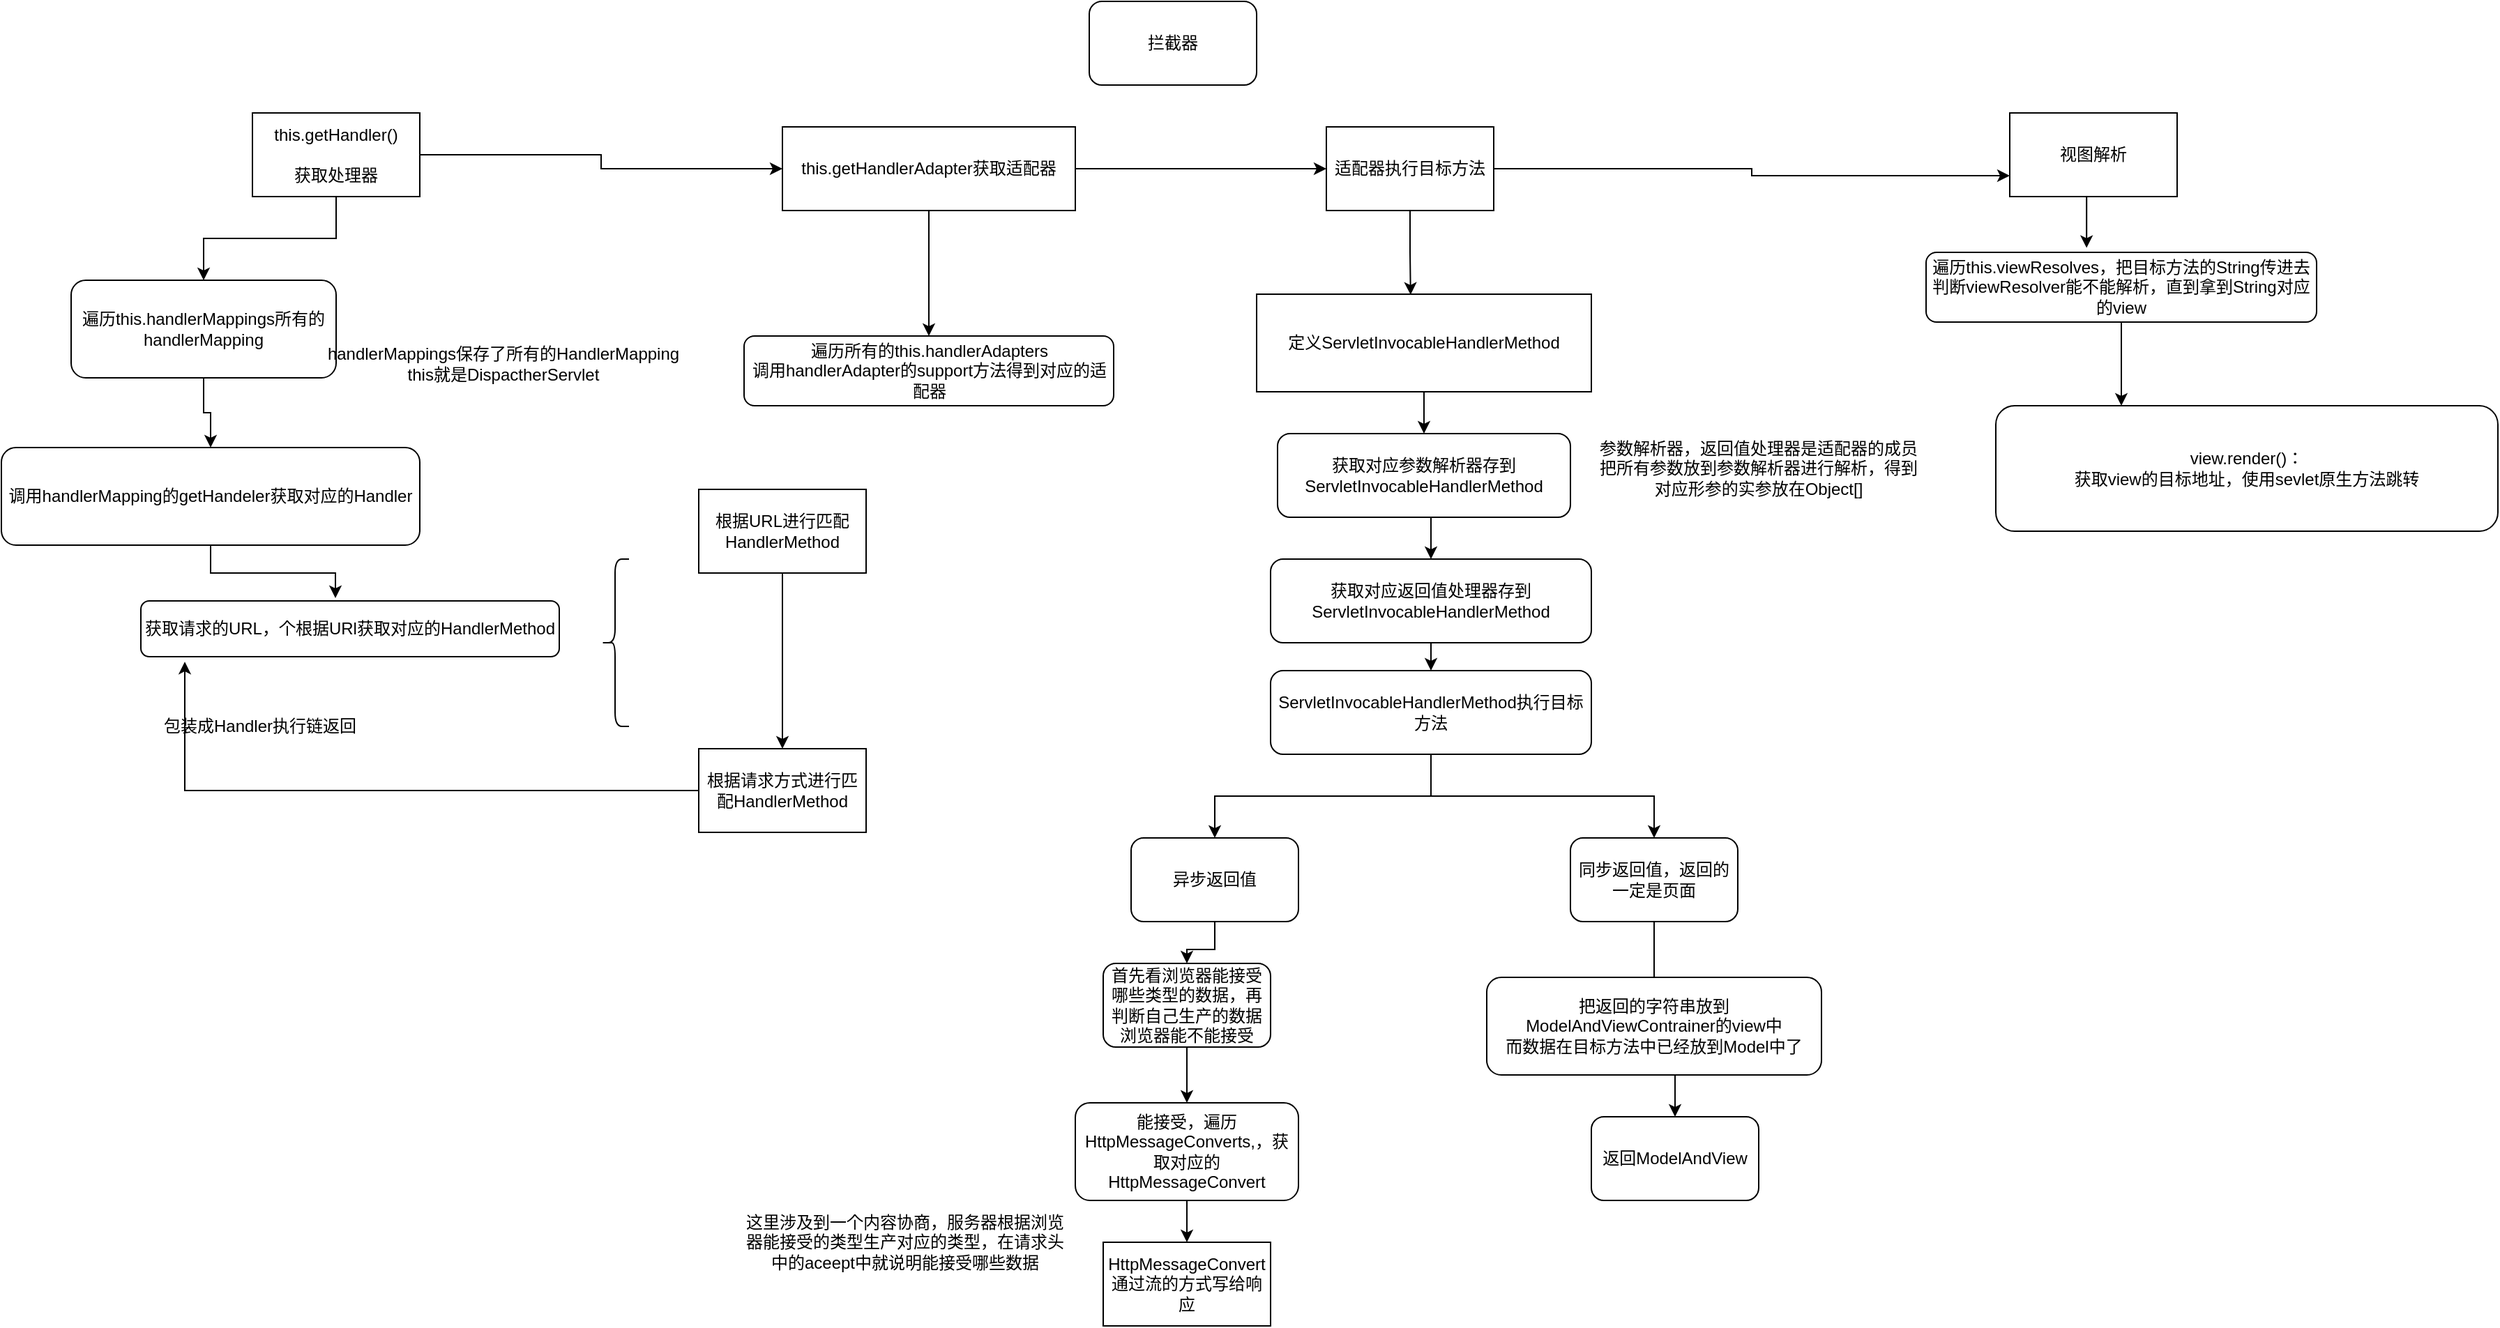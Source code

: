 <mxfile version="13.9.9" type="device"><diagram id="KO6LcrqSBqhTjagkmQ5d" name="第 1 页"><mxGraphModel dx="2107" dy="2156" grid="1" gridSize="10" guides="1" tooltips="1" connect="1" arrows="1" fold="1" page="1" pageScale="1" pageWidth="827" pageHeight="1169" math="0" shadow="0"><root><mxCell id="0"/><mxCell id="1" parent="0"/><mxCell id="ib6_ezWL6Q0HYlXvdfqZ-12" style="edgeStyle=orthogonalEdgeStyle;rounded=0;orthogonalLoop=1;jettySize=auto;html=1;entryX=0.5;entryY=0;entryDx=0;entryDy=0;" edge="1" parent="1" source="ib6_ezWL6Q0HYlXvdfqZ-1" target="ib6_ezWL6Q0HYlXvdfqZ-2"><mxGeometry relative="1" as="geometry"/></mxCell><mxCell id="ib6_ezWL6Q0HYlXvdfqZ-29" style="edgeStyle=orthogonalEdgeStyle;rounded=0;orthogonalLoop=1;jettySize=auto;html=1;entryX=0;entryY=0.5;entryDx=0;entryDy=0;" edge="1" parent="1" source="ib6_ezWL6Q0HYlXvdfqZ-1" target="ib6_ezWL6Q0HYlXvdfqZ-24"><mxGeometry relative="1" as="geometry"/></mxCell><mxCell id="ib6_ezWL6Q0HYlXvdfqZ-1" value="this.getHandler()&lt;br&gt;&lt;br&gt;获取处理器" style="rounded=0;whiteSpace=wrap;html=1;" vertex="1" parent="1"><mxGeometry x="320" y="-1040" width="120" height="60" as="geometry"/></mxCell><mxCell id="ib6_ezWL6Q0HYlXvdfqZ-10" style="edgeStyle=orthogonalEdgeStyle;rounded=0;orthogonalLoop=1;jettySize=auto;html=1;" edge="1" parent="1" source="ib6_ezWL6Q0HYlXvdfqZ-2" target="ib6_ezWL6Q0HYlXvdfqZ-7"><mxGeometry relative="1" as="geometry"/></mxCell><mxCell id="ib6_ezWL6Q0HYlXvdfqZ-2" value="遍历this.handlerMappings所有的handlerMapping" style="rounded=1;whiteSpace=wrap;html=1;" vertex="1" parent="1"><mxGeometry x="190" y="-920" width="190" height="70" as="geometry"/></mxCell><mxCell id="ib6_ezWL6Q0HYlXvdfqZ-5" value="handlerMappings保存了所有的HandlerMapping&lt;br&gt;this就是DispactherServlet" style="text;html=1;strokeColor=none;fillColor=none;align=center;verticalAlign=middle;whiteSpace=wrap;rounded=0;" vertex="1" parent="1"><mxGeometry x="370" y="-890" width="260" height="60" as="geometry"/></mxCell><mxCell id="ib6_ezWL6Q0HYlXvdfqZ-14" style="edgeStyle=orthogonalEdgeStyle;rounded=0;orthogonalLoop=1;jettySize=auto;html=1;entryX=0.465;entryY=-0.05;entryDx=0;entryDy=0;entryPerimeter=0;" edge="1" parent="1" source="ib6_ezWL6Q0HYlXvdfqZ-7" target="ib6_ezWL6Q0HYlXvdfqZ-13"><mxGeometry relative="1" as="geometry"/></mxCell><mxCell id="ib6_ezWL6Q0HYlXvdfqZ-7" value="&lt;span&gt;调用handlerMapping的getHandeler获取对应的Handler&lt;/span&gt;" style="rounded=1;whiteSpace=wrap;html=1;" vertex="1" parent="1"><mxGeometry x="140" y="-800" width="300" height="70" as="geometry"/></mxCell><mxCell id="ib6_ezWL6Q0HYlXvdfqZ-13" value="获取请求的URL，个根据URl获取对应的HandlerMethod" style="rounded=1;whiteSpace=wrap;html=1;" vertex="1" parent="1"><mxGeometry x="240" y="-690" width="300" height="40" as="geometry"/></mxCell><mxCell id="ib6_ezWL6Q0HYlXvdfqZ-17" style="edgeStyle=orthogonalEdgeStyle;rounded=0;orthogonalLoop=1;jettySize=auto;html=1;entryX=0.5;entryY=0;entryDx=0;entryDy=0;" edge="1" parent="1" source="ib6_ezWL6Q0HYlXvdfqZ-15" target="ib6_ezWL6Q0HYlXvdfqZ-16"><mxGeometry relative="1" as="geometry"/></mxCell><mxCell id="ib6_ezWL6Q0HYlXvdfqZ-15" value="根据URL进行匹配HandlerMethod" style="rounded=0;whiteSpace=wrap;html=1;" vertex="1" parent="1"><mxGeometry x="640" y="-770" width="120" height="60" as="geometry"/></mxCell><mxCell id="ib6_ezWL6Q0HYlXvdfqZ-22" style="edgeStyle=orthogonalEdgeStyle;rounded=0;orthogonalLoop=1;jettySize=auto;html=1;entryX=0.105;entryY=1.09;entryDx=0;entryDy=0;entryPerimeter=0;" edge="1" parent="1" source="ib6_ezWL6Q0HYlXvdfqZ-16" target="ib6_ezWL6Q0HYlXvdfqZ-13"><mxGeometry relative="1" as="geometry"/></mxCell><mxCell id="ib6_ezWL6Q0HYlXvdfqZ-16" value="根据请求方式进行匹配HandlerMethod" style="rounded=0;whiteSpace=wrap;html=1;" vertex="1" parent="1"><mxGeometry x="640" y="-584" width="120" height="60" as="geometry"/></mxCell><mxCell id="ib6_ezWL6Q0HYlXvdfqZ-23" value="包装成Handler执行链返回" style="text;html=1;align=center;verticalAlign=middle;resizable=0;points=[];autosize=1;" vertex="1" parent="1"><mxGeometry x="250" y="-610" width="150" height="20" as="geometry"/></mxCell><mxCell id="ib6_ezWL6Q0HYlXvdfqZ-26" style="edgeStyle=orthogonalEdgeStyle;rounded=0;orthogonalLoop=1;jettySize=auto;html=1;" edge="1" parent="1" source="ib6_ezWL6Q0HYlXvdfqZ-24" target="ib6_ezWL6Q0HYlXvdfqZ-25"><mxGeometry relative="1" as="geometry"/></mxCell><mxCell id="ib6_ezWL6Q0HYlXvdfqZ-30" style="edgeStyle=orthogonalEdgeStyle;rounded=0;orthogonalLoop=1;jettySize=auto;html=1;entryX=0;entryY=0.5;entryDx=0;entryDy=0;" edge="1" parent="1" source="ib6_ezWL6Q0HYlXvdfqZ-24" target="ib6_ezWL6Q0HYlXvdfqZ-28"><mxGeometry relative="1" as="geometry"/></mxCell><mxCell id="ib6_ezWL6Q0HYlXvdfqZ-24" value="this.getHandlerAdapter获取适配器" style="rounded=0;whiteSpace=wrap;html=1;" vertex="1" parent="1"><mxGeometry x="700" y="-1030" width="210" height="60" as="geometry"/></mxCell><mxCell id="ib6_ezWL6Q0HYlXvdfqZ-25" value="遍历所有的this.handlerAdapters&lt;br&gt;调用handlerAdapter的support方法得到对应的适配器" style="rounded=1;whiteSpace=wrap;html=1;" vertex="1" parent="1"><mxGeometry x="672.5" y="-880" width="265" height="50" as="geometry"/></mxCell><mxCell id="ib6_ezWL6Q0HYlXvdfqZ-32" style="edgeStyle=orthogonalEdgeStyle;rounded=0;orthogonalLoop=1;jettySize=auto;html=1;entryX=0.46;entryY=0.006;entryDx=0;entryDy=0;entryPerimeter=0;" edge="1" parent="1" source="ib6_ezWL6Q0HYlXvdfqZ-28" target="ib6_ezWL6Q0HYlXvdfqZ-31"><mxGeometry relative="1" as="geometry"/></mxCell><mxCell id="ib6_ezWL6Q0HYlXvdfqZ-52" style="edgeStyle=orthogonalEdgeStyle;rounded=0;orthogonalLoop=1;jettySize=auto;html=1;exitX=1;exitY=0.5;exitDx=0;exitDy=0;entryX=0;entryY=0.75;entryDx=0;entryDy=0;" edge="1" parent="1" source="ib6_ezWL6Q0HYlXvdfqZ-28" target="ib6_ezWL6Q0HYlXvdfqZ-51"><mxGeometry relative="1" as="geometry"/></mxCell><mxCell id="ib6_ezWL6Q0HYlXvdfqZ-28" value="&lt;span&gt;适配器执行目标方法&lt;/span&gt;" style="rounded=0;whiteSpace=wrap;html=1;" vertex="1" parent="1"><mxGeometry x="1090" y="-1030" width="120" height="60" as="geometry"/></mxCell><mxCell id="ib6_ezWL6Q0HYlXvdfqZ-36" style="edgeStyle=orthogonalEdgeStyle;rounded=0;orthogonalLoop=1;jettySize=auto;html=1;exitX=0.5;exitY=1;exitDx=0;exitDy=0;entryX=0.5;entryY=0;entryDx=0;entryDy=0;" edge="1" parent="1" source="ib6_ezWL6Q0HYlXvdfqZ-31" target="ib6_ezWL6Q0HYlXvdfqZ-34"><mxGeometry relative="1" as="geometry"/></mxCell><mxCell id="ib6_ezWL6Q0HYlXvdfqZ-31" value="定义ServletInvocableHandlerMethod" style="rounded=0;whiteSpace=wrap;html=1;" vertex="1" parent="1"><mxGeometry x="1040" y="-910" width="240" height="70" as="geometry"/></mxCell><mxCell id="ib6_ezWL6Q0HYlXvdfqZ-38" style="edgeStyle=orthogonalEdgeStyle;rounded=0;orthogonalLoop=1;jettySize=auto;html=1;exitX=0.5;exitY=1;exitDx=0;exitDy=0;entryX=0.5;entryY=0;entryDx=0;entryDy=0;" edge="1" parent="1" source="ib6_ezWL6Q0HYlXvdfqZ-33" target="ib6_ezWL6Q0HYlXvdfqZ-35"><mxGeometry relative="1" as="geometry"/></mxCell><mxCell id="ib6_ezWL6Q0HYlXvdfqZ-33" value="获取对应返回值处理器存到ServletInvocableHandlerMethod" style="rounded=1;whiteSpace=wrap;html=1;" vertex="1" parent="1"><mxGeometry x="1050" y="-720" width="230" height="60" as="geometry"/></mxCell><mxCell id="ib6_ezWL6Q0HYlXvdfqZ-37" style="edgeStyle=orthogonalEdgeStyle;rounded=0;orthogonalLoop=1;jettySize=auto;html=1;exitX=0.5;exitY=1;exitDx=0;exitDy=0;entryX=0.5;entryY=0;entryDx=0;entryDy=0;" edge="1" parent="1" source="ib6_ezWL6Q0HYlXvdfqZ-34" target="ib6_ezWL6Q0HYlXvdfqZ-33"><mxGeometry relative="1" as="geometry"/></mxCell><mxCell id="ib6_ezWL6Q0HYlXvdfqZ-34" value="获取对应参数解析器存到ServletInvocableHandlerMethod" style="rounded=1;whiteSpace=wrap;html=1;" vertex="1" parent="1"><mxGeometry x="1055" y="-810" width="210" height="60" as="geometry"/></mxCell><mxCell id="ib6_ezWL6Q0HYlXvdfqZ-42" style="edgeStyle=orthogonalEdgeStyle;rounded=0;orthogonalLoop=1;jettySize=auto;html=1;" edge="1" parent="1" source="ib6_ezWL6Q0HYlXvdfqZ-35" target="ib6_ezWL6Q0HYlXvdfqZ-40"><mxGeometry relative="1" as="geometry"/></mxCell><mxCell id="ib6_ezWL6Q0HYlXvdfqZ-43" style="edgeStyle=orthogonalEdgeStyle;rounded=0;orthogonalLoop=1;jettySize=auto;html=1;" edge="1" parent="1" source="ib6_ezWL6Q0HYlXvdfqZ-35" target="ib6_ezWL6Q0HYlXvdfqZ-41"><mxGeometry relative="1" as="geometry"/></mxCell><mxCell id="ib6_ezWL6Q0HYlXvdfqZ-35" value="ServletInvocableHandlerMethod执行目标方法" style="rounded=1;whiteSpace=wrap;html=1;" vertex="1" parent="1"><mxGeometry x="1050" y="-640" width="230" height="60" as="geometry"/></mxCell><mxCell id="ib6_ezWL6Q0HYlXvdfqZ-39" value="参数解析器，返回值处理器是适配器的成员&lt;br&gt;把所有参数放到参数解析器进行解析，得到对应形参的实参放在Object[]" style="text;html=1;strokeColor=none;fillColor=none;align=center;verticalAlign=middle;whiteSpace=wrap;rounded=0;" vertex="1" parent="1"><mxGeometry x="1280" y="-810" width="240" height="50" as="geometry"/></mxCell><mxCell id="ib6_ezWL6Q0HYlXvdfqZ-46" style="edgeStyle=orthogonalEdgeStyle;rounded=0;orthogonalLoop=1;jettySize=auto;html=1;" edge="1" parent="1" source="ib6_ezWL6Q0HYlXvdfqZ-40" target="ib6_ezWL6Q0HYlXvdfqZ-45"><mxGeometry relative="1" as="geometry"/></mxCell><mxCell id="ib6_ezWL6Q0HYlXvdfqZ-40" value="异步返回值" style="rounded=1;whiteSpace=wrap;html=1;" vertex="1" parent="1"><mxGeometry x="950" y="-520" width="120" height="60" as="geometry"/></mxCell><mxCell id="ib6_ezWL6Q0HYlXvdfqZ-48" style="edgeStyle=orthogonalEdgeStyle;rounded=0;orthogonalLoop=1;jettySize=auto;html=1;exitX=0.5;exitY=1;exitDx=0;exitDy=0;entryX=0.5;entryY=0;entryDx=0;entryDy=0;" edge="1" parent="1" source="ib6_ezWL6Q0HYlXvdfqZ-41"><mxGeometry relative="1" as="geometry"><mxPoint x="1325" y="-380" as="targetPoint"/></mxGeometry></mxCell><mxCell id="ib6_ezWL6Q0HYlXvdfqZ-41" value="同步返回值，返回的一定是页面" style="rounded=1;whiteSpace=wrap;html=1;" vertex="1" parent="1"><mxGeometry x="1265" y="-520" width="120" height="60" as="geometry"/></mxCell><mxCell id="ib6_ezWL6Q0HYlXvdfqZ-75" style="edgeStyle=orthogonalEdgeStyle;rounded=0;orthogonalLoop=1;jettySize=auto;html=1;exitX=0.5;exitY=1;exitDx=0;exitDy=0;" edge="1" parent="1" source="ib6_ezWL6Q0HYlXvdfqZ-45" target="ib6_ezWL6Q0HYlXvdfqZ-73"><mxGeometry relative="1" as="geometry"/></mxCell><mxCell id="ib6_ezWL6Q0HYlXvdfqZ-45" value="首先看浏览器能接受哪些类型的数据，再判断自己生产的数据浏览器能不能接受" style="rounded=1;whiteSpace=wrap;html=1;" vertex="1" parent="1"><mxGeometry x="930" y="-430" width="120" height="60" as="geometry"/></mxCell><mxCell id="ib6_ezWL6Q0HYlXvdfqZ-49" value="&lt;span&gt;这里涉及到一个内容协商，服务器根据浏览器能接受的类型生产对应的类型，在请求头中的aceept中就说明能接受哪些数据&lt;/span&gt;" style="text;html=1;strokeColor=none;fillColor=none;align=center;verticalAlign=middle;whiteSpace=wrap;rounded=0;" vertex="1" parent="1"><mxGeometry x="672.5" y="-270" width="230" height="80" as="geometry"/></mxCell><mxCell id="ib6_ezWL6Q0HYlXvdfqZ-50" value="拦截器" style="rounded=1;whiteSpace=wrap;html=1;" vertex="1" parent="1"><mxGeometry x="920" y="-1120" width="120" height="60" as="geometry"/></mxCell><mxCell id="ib6_ezWL6Q0HYlXvdfqZ-65" style="edgeStyle=orthogonalEdgeStyle;rounded=0;orthogonalLoop=1;jettySize=auto;html=1;exitX=0.5;exitY=1;exitDx=0;exitDy=0;entryX=0.411;entryY=-0.064;entryDx=0;entryDy=0;entryPerimeter=0;" edge="1" parent="1" source="ib6_ezWL6Q0HYlXvdfqZ-51" target="ib6_ezWL6Q0HYlXvdfqZ-61"><mxGeometry relative="1" as="geometry"/></mxCell><mxCell id="ib6_ezWL6Q0HYlXvdfqZ-51" value="视图解析" style="rounded=0;whiteSpace=wrap;html=1;" vertex="1" parent="1"><mxGeometry x="1580" y="-1040" width="120" height="60" as="geometry"/></mxCell><mxCell id="ib6_ezWL6Q0HYlXvdfqZ-60" style="edgeStyle=orthogonalEdgeStyle;rounded=0;orthogonalLoop=1;jettySize=auto;html=1;exitX=0.5;exitY=1;exitDx=0;exitDy=0;entryX=0.5;entryY=0;entryDx=0;entryDy=0;" edge="1" parent="1" source="ib6_ezWL6Q0HYlXvdfqZ-53" target="ib6_ezWL6Q0HYlXvdfqZ-59"><mxGeometry relative="1" as="geometry"/></mxCell><mxCell id="ib6_ezWL6Q0HYlXvdfqZ-53" value="把返回的字符串放到ModelAndViewContrainer的view中&lt;br&gt;而数据在目标方法中已经放到Model中了" style="rounded=1;whiteSpace=wrap;html=1;" vertex="1" parent="1"><mxGeometry x="1205" y="-420" width="240" height="70" as="geometry"/></mxCell><mxCell id="ib6_ezWL6Q0HYlXvdfqZ-59" value="返回ModelAndView" style="rounded=1;whiteSpace=wrap;html=1;" vertex="1" parent="1"><mxGeometry x="1280" y="-320" width="120" height="60" as="geometry"/></mxCell><mxCell id="ib6_ezWL6Q0HYlXvdfqZ-64" style="edgeStyle=orthogonalEdgeStyle;rounded=0;orthogonalLoop=1;jettySize=auto;html=1;entryX=0.25;entryY=0;entryDx=0;entryDy=0;" edge="1" parent="1" source="ib6_ezWL6Q0HYlXvdfqZ-61" target="ib6_ezWL6Q0HYlXvdfqZ-62"><mxGeometry relative="1" as="geometry"/></mxCell><mxCell id="ib6_ezWL6Q0HYlXvdfqZ-61" value="遍历this.viewResolves，把目标方法的String传进去判断viewResolver能不能解析，直到拿到String对应的view" style="rounded=1;whiteSpace=wrap;html=1;" vertex="1" parent="1"><mxGeometry x="1520" y="-940" width="280" height="50" as="geometry"/></mxCell><mxCell id="ib6_ezWL6Q0HYlXvdfqZ-62" value="view.render()：&lt;br&gt;获取view的目标地址，使用sevlet原生方法跳转&lt;br&gt;" style="rounded=1;whiteSpace=wrap;html=1;" vertex="1" parent="1"><mxGeometry x="1570" y="-830" width="360" height="90" as="geometry"/></mxCell><mxCell id="ib6_ezWL6Q0HYlXvdfqZ-71" value="" style="shape=curlyBracket;whiteSpace=wrap;html=1;rounded=1;" vertex="1" parent="1"><mxGeometry x="570" y="-720" width="20" height="120" as="geometry"/></mxCell><mxCell id="ib6_ezWL6Q0HYlXvdfqZ-76" style="edgeStyle=orthogonalEdgeStyle;rounded=0;orthogonalLoop=1;jettySize=auto;html=1;exitX=0.5;exitY=1;exitDx=0;exitDy=0;entryX=0.5;entryY=0;entryDx=0;entryDy=0;" edge="1" parent="1" source="ib6_ezWL6Q0HYlXvdfqZ-73" target="ib6_ezWL6Q0HYlXvdfqZ-74"><mxGeometry relative="1" as="geometry"/></mxCell><mxCell id="ib6_ezWL6Q0HYlXvdfqZ-73" value="能接受，遍历HttpMessageConverts,，获取对应的HttpMessageConvert" style="rounded=1;whiteSpace=wrap;html=1;" vertex="1" parent="1"><mxGeometry x="910" y="-330" width="160" height="70" as="geometry"/></mxCell><mxCell id="ib6_ezWL6Q0HYlXvdfqZ-74" value="&lt;span&gt;HttpMessageConvert通过流的方式写给响应&lt;/span&gt;" style="rounded=0;whiteSpace=wrap;html=1;" vertex="1" parent="1"><mxGeometry x="930" y="-230" width="120" height="60" as="geometry"/></mxCell></root></mxGraphModel></diagram></mxfile>